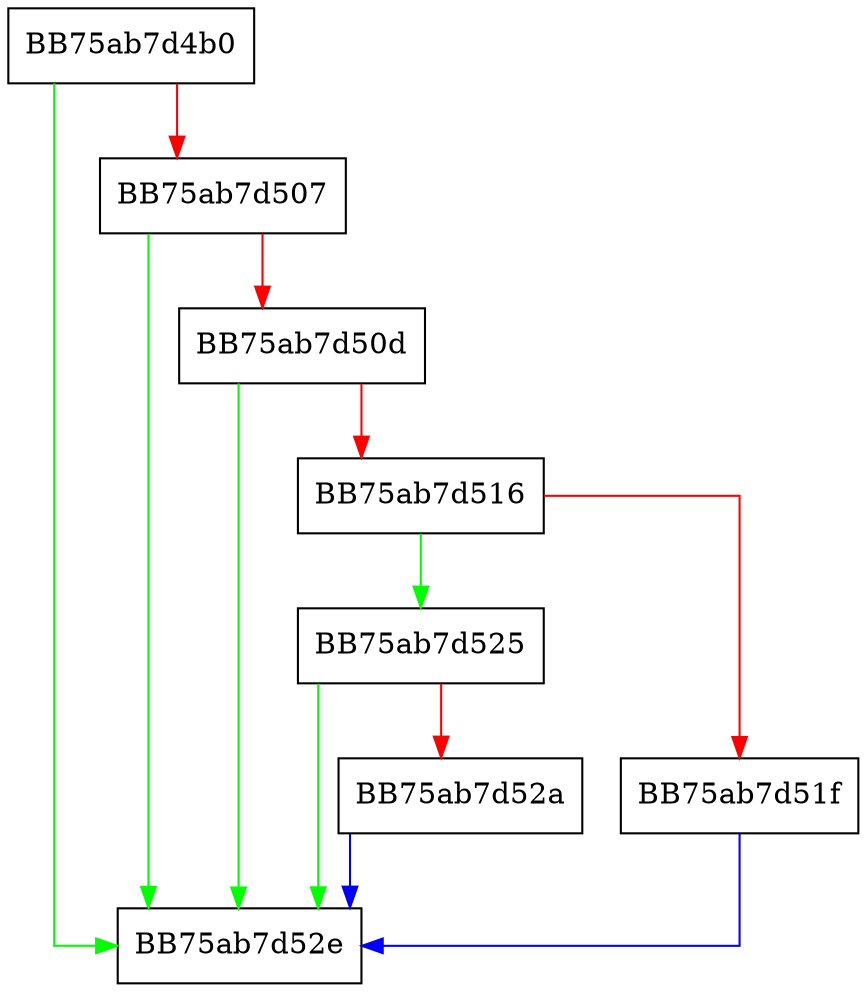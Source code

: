 digraph HintFileAsync {
  node [shape="box"];
  graph [splines=ortho];
  BB75ab7d4b0 -> BB75ab7d52e [color="green"];
  BB75ab7d4b0 -> BB75ab7d507 [color="red"];
  BB75ab7d507 -> BB75ab7d52e [color="green"];
  BB75ab7d507 -> BB75ab7d50d [color="red"];
  BB75ab7d50d -> BB75ab7d52e [color="green"];
  BB75ab7d50d -> BB75ab7d516 [color="red"];
  BB75ab7d516 -> BB75ab7d525 [color="green"];
  BB75ab7d516 -> BB75ab7d51f [color="red"];
  BB75ab7d51f -> BB75ab7d52e [color="blue"];
  BB75ab7d525 -> BB75ab7d52e [color="green"];
  BB75ab7d525 -> BB75ab7d52a [color="red"];
  BB75ab7d52a -> BB75ab7d52e [color="blue"];
}